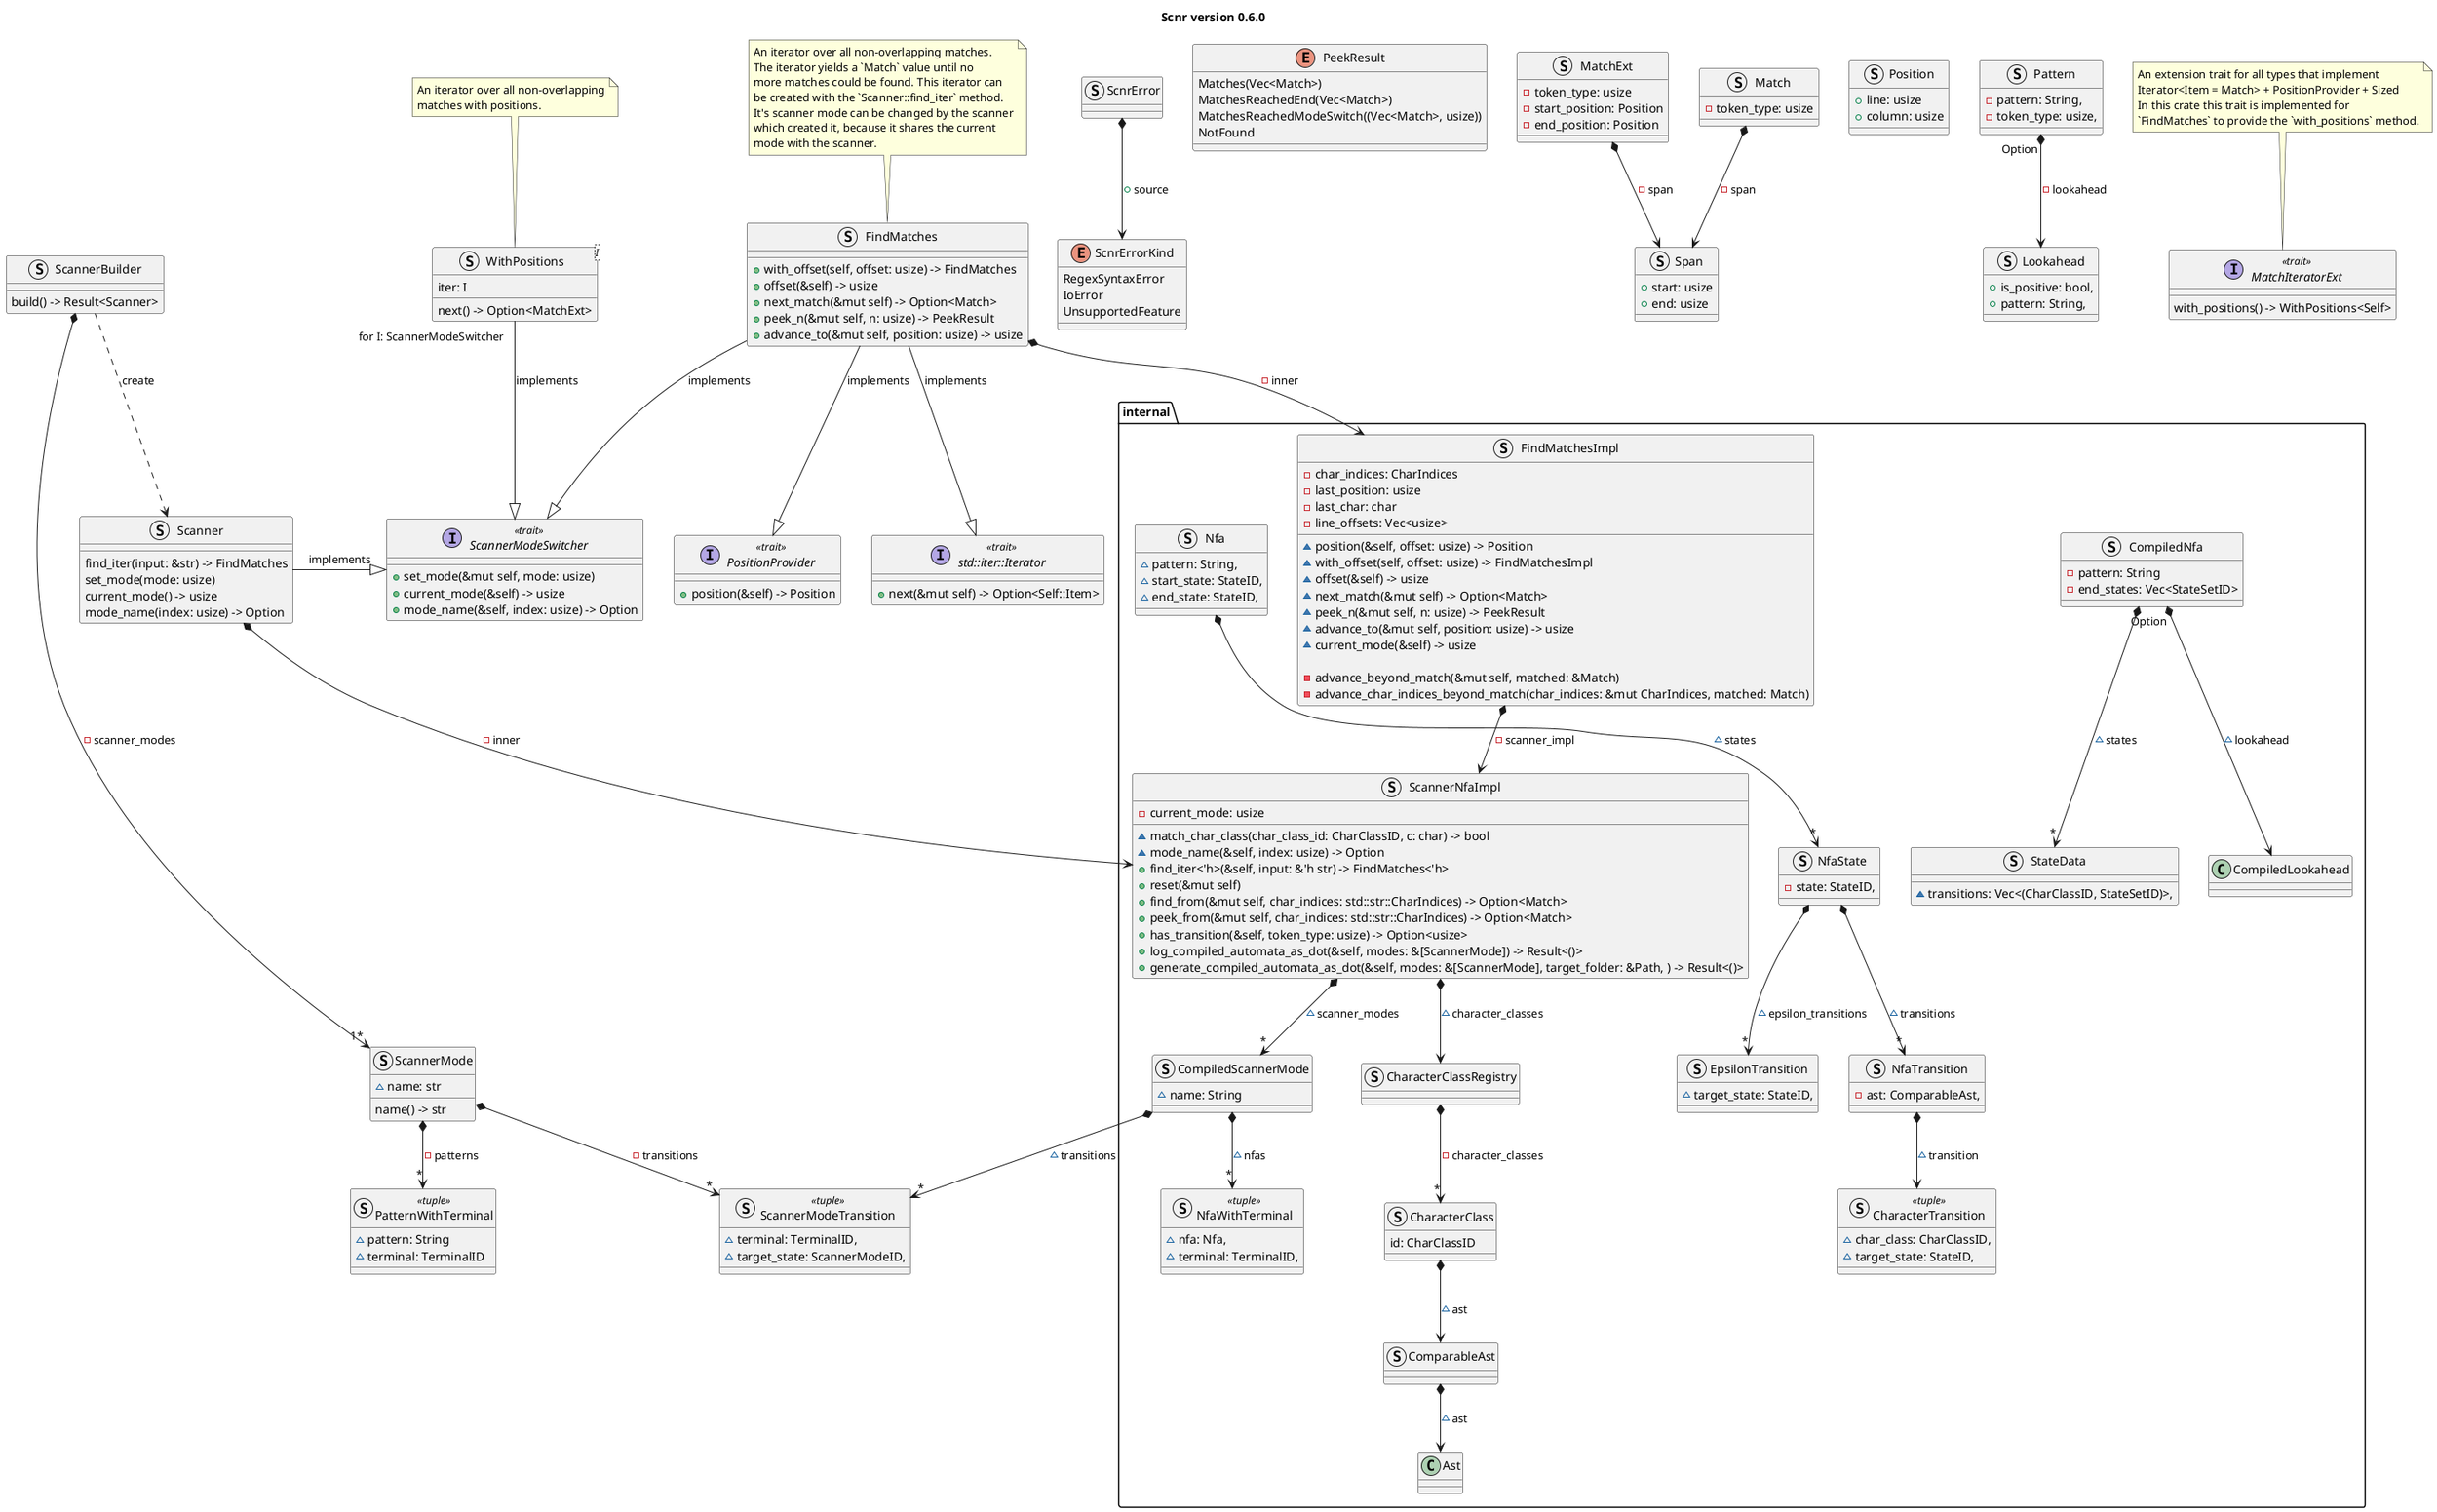 @startuml

title Scnr version 0.6.0

interface std::iter::Iterator<<trait>> {
    + next(&mut self) -> Option<Self::Item>
}

struct ScnrError {
}

enum ScnrErrorKind {
    RegexSyntaxError
    IoError
    UnsupportedFeature
}

interface PositionProvider<<trait>> {
    + position(&self) -> Position
}

struct FindMatches {
    + with_offset(self, offset: usize) -> FindMatches
    + offset(&self) -> usize
    + next_match(&mut self) -> Option<Match>
    + peek_n(&mut self, n: usize) -> PeekResult
    + advance_to(&mut self, position: usize) -> usize
}
note top of FindMatches
    An iterator over all non-overlapping matches.
    The iterator yields a `Match` value until no
    more matches could be found. This iterator can
    be created with the `Scanner::find_iter` method.
    It's scanner mode can be changed by the scanner
    which created it, because it shares the current
    mode with the scanner.
end note

enum PeekResult {
    {field} Matches(Vec<Match>)
    {field} MatchesReachedEnd(Vec<Match>)
    {field} MatchesReachedModeSwitch((Vec<Match>, usize))
    NotFound
}

struct Match {
    - token_type: usize
}

struct MatchExt {
    - token_type: usize
    - start_position: Position
    - end_position: Position
}

struct Position {
    + line: usize
    + column: usize
}

struct Span {
    + start: usize
    + end: usize
}

struct ScannerMode {
    ~ name: str
    name() -> str
}

struct ScannerBuilder {
    build() -> Result<Scanner>
}

interface ScannerModeSwitcher<<trait>> {
    + set_mode(&mut self, mode: usize)
    + current_mode(&self) -> usize
    + mode_name(&self, index: usize) -> Option<&str>
}

struct ScannerModeTransition<<tuple>> {
    ~ terminal: TerminalID,
    ~ target_state: ScannerModeID,
}

struct PatternWithTerminal<<tuple>> {
    ~ pattern: String
    ~ terminal: TerminalID
}

struct Scanner {
    find_iter(input: &str) -> FindMatches
    set_mode(mode: usize)
    current_mode() -> usize
    mode_name(index: usize) -> Option<&str>
}

struct WithPositions<I> {
    iter: I
    next() -> Option<MatchExt>
}

note top of WithPositions
    An iterator over all non-overlapping
    matches with positions.
end note

struct Lookahead {
    + is_positive: bool,
    + pattern: String,
}

struct Pattern {
    - pattern: String,
    - token_type: usize,
}

interface MatchIteratorExt<<trait>> {
    with_positions() -> WithPositions<Self>
}

note top of MatchIteratorExt
    An extension trait for all types that implement
    Iterator<Item = Match> + PositionProvider + Sized
    In this crate this trait is implemented for
    `FindMatches` to provide the `with_positions` method.
end note

package internal {
    struct FindMatchesImpl {
        - char_indices: CharIndices
        - last_position: usize
        - last_char: char
        - line_offsets: Vec<usize>

        ~ position(&self, offset: usize) -> Position
        ~ with_offset(self, offset: usize) -> FindMatchesImpl
        ~ offset(&self) -> usize
        ~ next_match(&mut self) -> Option<Match>
        ~ peek_n(&mut self, n: usize) -> PeekResult
        ~ advance_to(&mut self, position: usize) -> usize
        ~ current_mode(&self) -> usize

        - advance_beyond_match(&mut self, matched: &Match)
        - advance_char_indices_beyond_match(char_indices: &mut CharIndices, matched: Match)

    }
    struct ScannerNfaImpl {
        - current_mode: usize
        ~ match_char_class(char_class_id: CharClassID, c: char) -> bool
        ~ mode_name(&self, index: usize) -> Option<&str>
        + find_iter<'h>(&self, input: &'h str) -> FindMatches<'h>
        + reset(&mut self)
        + find_from(&mut self, char_indices: std::str::CharIndices) -> Option<Match>
        + peek_from(&mut self, char_indices: std::str::CharIndices) -> Option<Match>
        + has_transition(&self, token_type: usize) -> Option<usize>
        + log_compiled_automata_as_dot(&self, modes: &[ScannerMode]) -> Result<()>
        + generate_compiled_automata_as_dot(&self, modes: &[ScannerMode], target_folder: &Path, ) -> Result<()>
    }
    struct CharacterClassRegistry {
    }
    struct CharacterClass {
        id: CharClassID
    }
    struct ComparableAst {
    }
    struct NfaState {
        - state: StateID,
    }
    struct NfaTransition {
        - ast: ComparableAst,
    }
    struct CharacterTransition<<tuple>> {
        ~ char_class: CharClassID,
        ~ target_state: StateID,
    }
    struct CompiledScannerMode {
        ~ name: String
    }
    struct CompiledNfa {
        - pattern: String
        - end_states: Vec<StateSetID>
    }
    struct StateData {
        ~ transitions: Vec<(CharClassID, StateSetID)>,
    }
    struct Nfa {
        ~ pattern: String,
        ~ start_state: StateID,
        ~ end_state: StateID,
    }
    struct EpsilonTransition {
        ~ target_state: StateID,
    }
    struct NfaWithTerminal<<tuple>> {
        ~ nfa: Nfa,
        ~ terminal: TerminalID,
    }

    FindMatchesImpl *--> ScannerNfaImpl: - scanner_impl

    ScannerNfaImpl *--> CharacterClassRegistry: ~ character_classes
    ScannerNfaImpl *--> "*" CompiledScannerMode: ~ scanner_modes

    CharacterClassRegistry *--> "*" CharacterClass: - character_classes

    CharacterClass *--> ComparableAst: ~ ast

    ComparableAst *--> Ast: ~ ast

    Nfa *--> "*" NfaState: ~ states

    NfaTransition *--> CharacterTransition: ~ transition

    NfaState *--> "*" NfaTransition: ~ transitions
    NfaState *--> "*" EpsilonTransition: ~ epsilon_transitions

    CompiledScannerMode *--> "*" NfaWithTerminal: ~ nfas
    CompiledScannerMode *--> "*" ScannerModeTransition: ~ transitions

    CompiledNfa *--> "*" StateData: ~ states
    CompiledNfa "Option" *--> CompiledLookahead: ~ lookahead

}


ScnrError *--> ScnrErrorKind: + source

FindMatches *--> internal.FindMatchesImpl: - inner
FindMatches --|> PositionProvider: implements
FindMatches --|> ScannerModeSwitcher: implements
FindMatches --|> std::iter::Iterator: implements

Match *--> Span: - span

MatchExt *--> Span: - span

ScannerBuilder ..> Scanner: create
ScannerBuilder *--> "1*" ScannerMode: - scanner_modes

Scanner *--> internal.ScannerNfaImpl: - inner
Scanner -|> ScannerModeSwitcher: implements
' internal.ScannerNfaImpl ..> FindMatches: create

ScannerMode *--> "*" ScannerModeTransition: - transitions
ScannerMode *--> "*" PatternWithTerminal: - patterns

WithPositions "for I: ScannerModeSwitcher" --|> ScannerModeSwitcher: implements

Pattern "Option" *--> Lookahead: - lookahead

@enduml